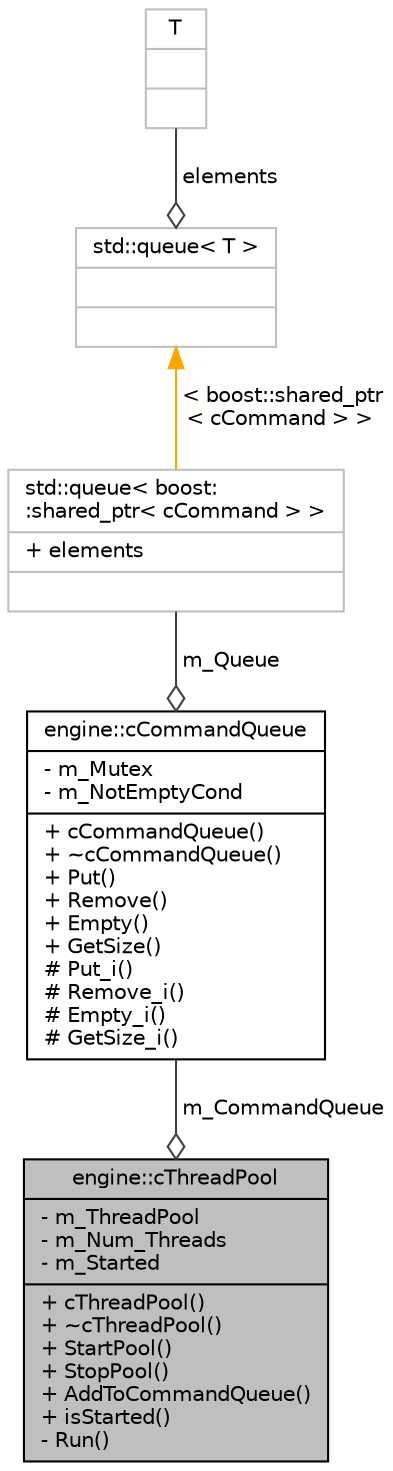 digraph G
{
  edge [fontname="Helvetica",fontsize="10",labelfontname="Helvetica",labelfontsize="10"];
  node [fontname="Helvetica",fontsize="10",shape=record];
  Node1 [label="{engine::cThreadPool\n|- m_ThreadPool\l- m_Num_Threads\l- m_Started\l|+ cThreadPool()\l+ ~cThreadPool()\l+ StartPool()\l+ StopPool()\l+ AddToCommandQueue()\l+ isStarted()\l- Run()\l}",height=0.2,width=0.4,color="black", fillcolor="grey75", style="filled" fontcolor="black"];
  Node2 -> Node1 [color="grey25",fontsize="10",style="solid",label=" m_CommandQueue" ,arrowhead="odiamond",fontname="Helvetica"];
  Node2 [label="{engine::cCommandQueue\n|- m_Mutex\l- m_NotEmptyCond\l|+ cCommandQueue()\l+ ~cCommandQueue()\l+ Put()\l+ Remove()\l+ Empty()\l+ GetSize()\l# Put_i()\l# Remove_i()\l# Empty_i()\l# GetSize_i()\l}",height=0.2,width=0.4,color="black", fillcolor="white", style="filled",URL="$classengine_1_1cCommandQueue.html"];
  Node3 -> Node2 [color="grey25",fontsize="10",style="solid",label=" m_Queue" ,arrowhead="odiamond",fontname="Helvetica"];
  Node3 [label="{std::queue\< boost:\l:shared_ptr\< cCommand \> \>\n|+ elements\l|}",height=0.2,width=0.4,color="grey75", fillcolor="white", style="filled"];
  Node4 -> Node3 [dir="back",color="orange",fontsize="10",style="solid",label=" \< boost::shared_ptr\l\< cCommand \> \>" ,fontname="Helvetica"];
  Node4 [label="{std::queue\< T \>\n||}",height=0.2,width=0.4,color="grey75", fillcolor="white", style="filled",tooltip="STL class."];
  Node5 -> Node4 [color="grey25",fontsize="10",style="solid",label=" elements" ,arrowhead="odiamond",fontname="Helvetica"];
  Node5 [label="{T\n||}",height=0.2,width=0.4,color="grey75", fillcolor="white", style="filled"];
}

